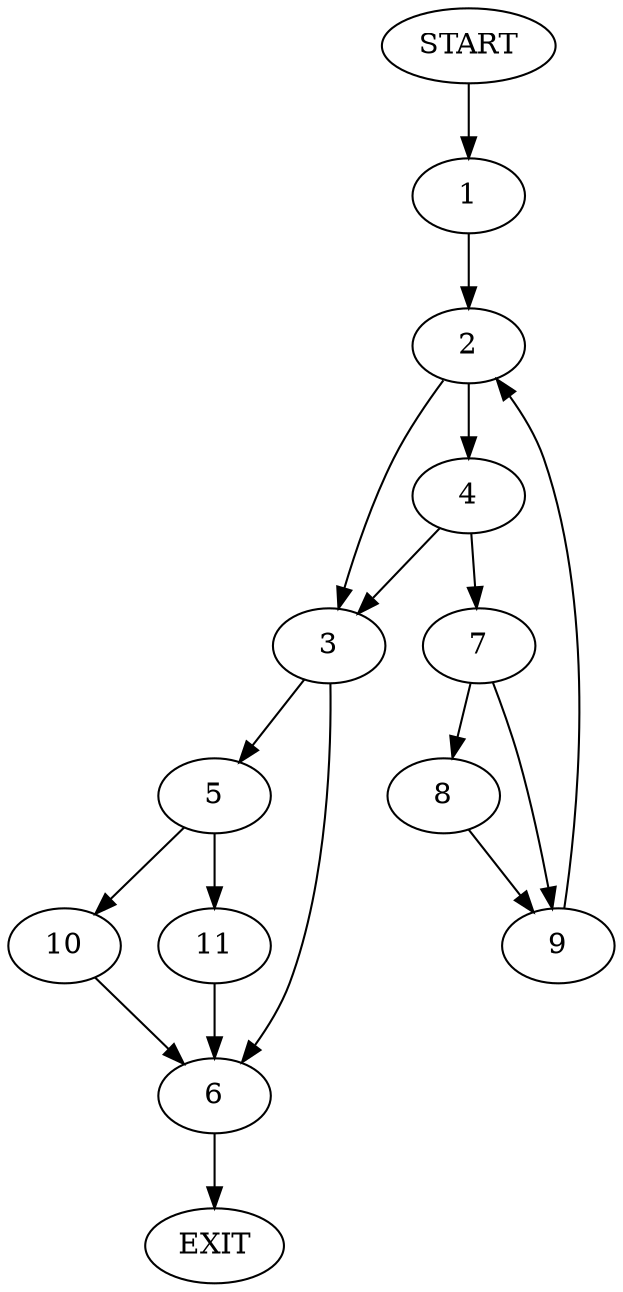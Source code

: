 digraph {
0 [label="START"]
12 [label="EXIT"]
0 -> 1
1 -> 2
2 -> 3
2 -> 4
3 -> 5
3 -> 6
4 -> 3
4 -> 7
7 -> 8
7 -> 9
8 -> 9
9 -> 2
6 -> 12
5 -> 10
5 -> 11
10 -> 6
11 -> 6
}
